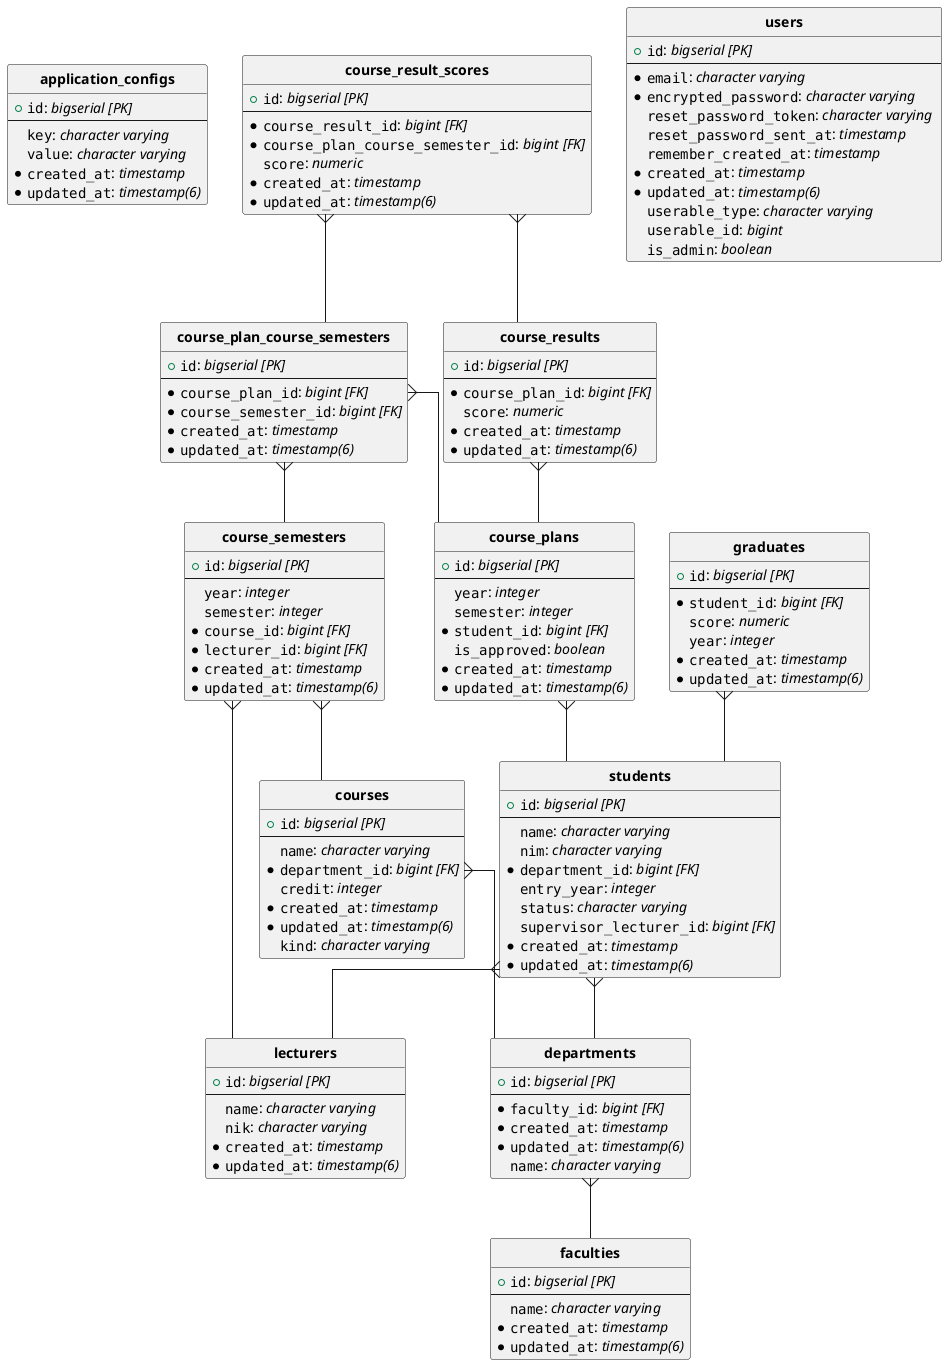 @startuml
hide circle
skinparam linetype ortho

entity "**application_configs**" {
  + ""id"": //bigserial [PK]//
  --
  ""key"": //character varying //
  ""value"": //character varying //
  *""created_at"": //timestamp//
  *""updated_at"": //timestamp(6)//
}

entity "**course_plan_course_semesters**" {
  + ""id"": //bigserial [PK]//
  --
  *""course_plan_id"": //bigint [FK]//
  *""course_semester_id"": //bigint [FK]//
  *""created_at"": //timestamp//
  *""updated_at"": //timestamp(6)//
}

entity "**course_plans**" {
  + ""id"": //bigserial [PK]//
  --
  ""year"": //integer //
  ""semester"": //integer //
  *""student_id"": //bigint [FK]//
  ""is_approved"": //boolean //
  *""created_at"": //timestamp//
  *""updated_at"": //timestamp(6)//
}

entity "**course_result_scores**" {
  + ""id"": //bigserial [PK]//
  --
  *""course_result_id"": //bigint [FK]//
  *""course_plan_course_semester_id"": //bigint [FK]//
  ""score"": //numeric //
  *""created_at"": //timestamp//
  *""updated_at"": //timestamp(6)//
}

entity "**course_results**" {
  + ""id"": //bigserial [PK]//
  --
  *""course_plan_id"": //bigint [FK]//
  ""score"": //numeric //
  *""created_at"": //timestamp//
  *""updated_at"": //timestamp(6)//
}

entity "**course_semesters**" {
  + ""id"": //bigserial [PK]//
  --
  ""year"": //integer //
  ""semester"": //integer //
  *""course_id"": //bigint [FK]//
  *""lecturer_id"": //bigint [FK]//
  *""created_at"": //timestamp//
  *""updated_at"": //timestamp(6)//
}

entity "**courses**" {
  + ""id"": //bigserial [PK]//
  --
  ""name"": //character varying //
  *""department_id"": //bigint [FK]//
  ""credit"": //integer //
  *""created_at"": //timestamp//
  *""updated_at"": //timestamp(6)//
  ""kind"": //character varying //
}

entity "**departments**" {
  + ""id"": //bigserial [PK]//
  --
  *""faculty_id"": //bigint [FK]//
  *""created_at"": //timestamp//
  *""updated_at"": //timestamp(6)//
  ""name"": //character varying //
}

entity "**faculties**" {
  + ""id"": //bigserial [PK]//
  --
  ""name"": //character varying //
  *""created_at"": //timestamp//
  *""updated_at"": //timestamp(6)//
}

entity "**graduates**" {
  + ""id"": //bigserial [PK]//
  --
  *""student_id"": //bigint [FK]//
  ""score"": //numeric //
  ""year"": //integer //
  *""created_at"": //timestamp//
  *""updated_at"": //timestamp(6)//
}

entity "**lecturers**" {
  + ""id"": //bigserial [PK]//
  --
  ""name"": //character varying //
  ""nik"": //character varying //
  *""created_at"": //timestamp//
  *""updated_at"": //timestamp(6)//
}

entity "**students**" {
  + ""id"": //bigserial [PK]//
  --
  ""name"": //character varying //
  ""nim"": //character varying //
  *""department_id"": //bigint [FK]//
  ""entry_year"": //integer //
  ""status"": //character varying //
  ""supervisor_lecturer_id"": //bigint [FK]//
  *""created_at"": //timestamp//
  *""updated_at"": //timestamp(6)//
}

entity "**users**" {
  + ""id"": //bigserial [PK]//
  --
  *""email"": //character varying //
  *""encrypted_password"": //character varying //
  ""reset_password_token"": //character varying //
  ""reset_password_sent_at"": //timestamp//
  ""remember_created_at"": //timestamp//
  *""created_at"": //timestamp//
  *""updated_at"": //timestamp(6)//
  ""userable_type"": //character varying //
  ""userable_id"": //bigint //
  ""is_admin"": //boolean //
}

"**course_plan_course_semesters**"   }--  "**course_plans**"

"**course_plan_course_semesters**"   }--  "**course_semesters**"

"**course_plans**"   }--  "**students**"

"**course_result_scores**"   }--  "**course_results**"

"**course_result_scores**"   }--  "**course_plan_course_semesters**"

"**course_results**"   }--  "**course_plans**"

"**course_semesters**"   }--  "**courses**"

"**course_semesters**"   }--  "**lecturers**"

"**courses**"   }--  "**departments**"

"**departments**"   }--  "**faculties**"

"**graduates**"   }--  "**students**"

"**students**"   }--  "**lecturers**"

"**students**"   }--  "**departments**"
@enduml
